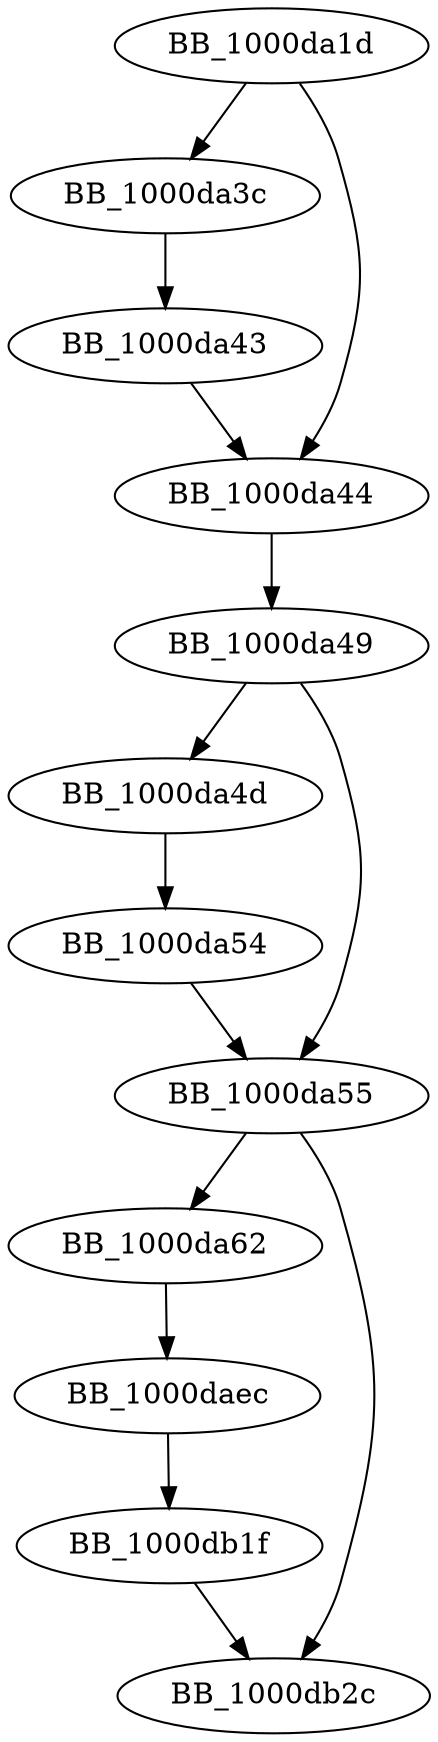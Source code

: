 DiGraph _abort{
BB_1000da1d->BB_1000da3c
BB_1000da1d->BB_1000da44
BB_1000da3c->BB_1000da43
BB_1000da43->BB_1000da44
BB_1000da44->BB_1000da49
BB_1000da49->BB_1000da4d
BB_1000da49->BB_1000da55
BB_1000da4d->BB_1000da54
BB_1000da54->BB_1000da55
BB_1000da55->BB_1000da62
BB_1000da55->BB_1000db2c
BB_1000da62->BB_1000daec
BB_1000daec->BB_1000db1f
BB_1000db1f->BB_1000db2c
}
